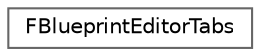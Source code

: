 digraph "Graphical Class Hierarchy"
{
 // INTERACTIVE_SVG=YES
 // LATEX_PDF_SIZE
  bgcolor="transparent";
  edge [fontname=Helvetica,fontsize=10,labelfontname=Helvetica,labelfontsize=10];
  node [fontname=Helvetica,fontsize=10,shape=box,height=0.2,width=0.4];
  rankdir="LR";
  Node0 [id="Node000000",label="FBlueprintEditorTabs",height=0.2,width=0.4,color="grey40", fillcolor="white", style="filled",URL="$d3/d85/structFBlueprintEditorTabs.html",tooltip=" "];
}
